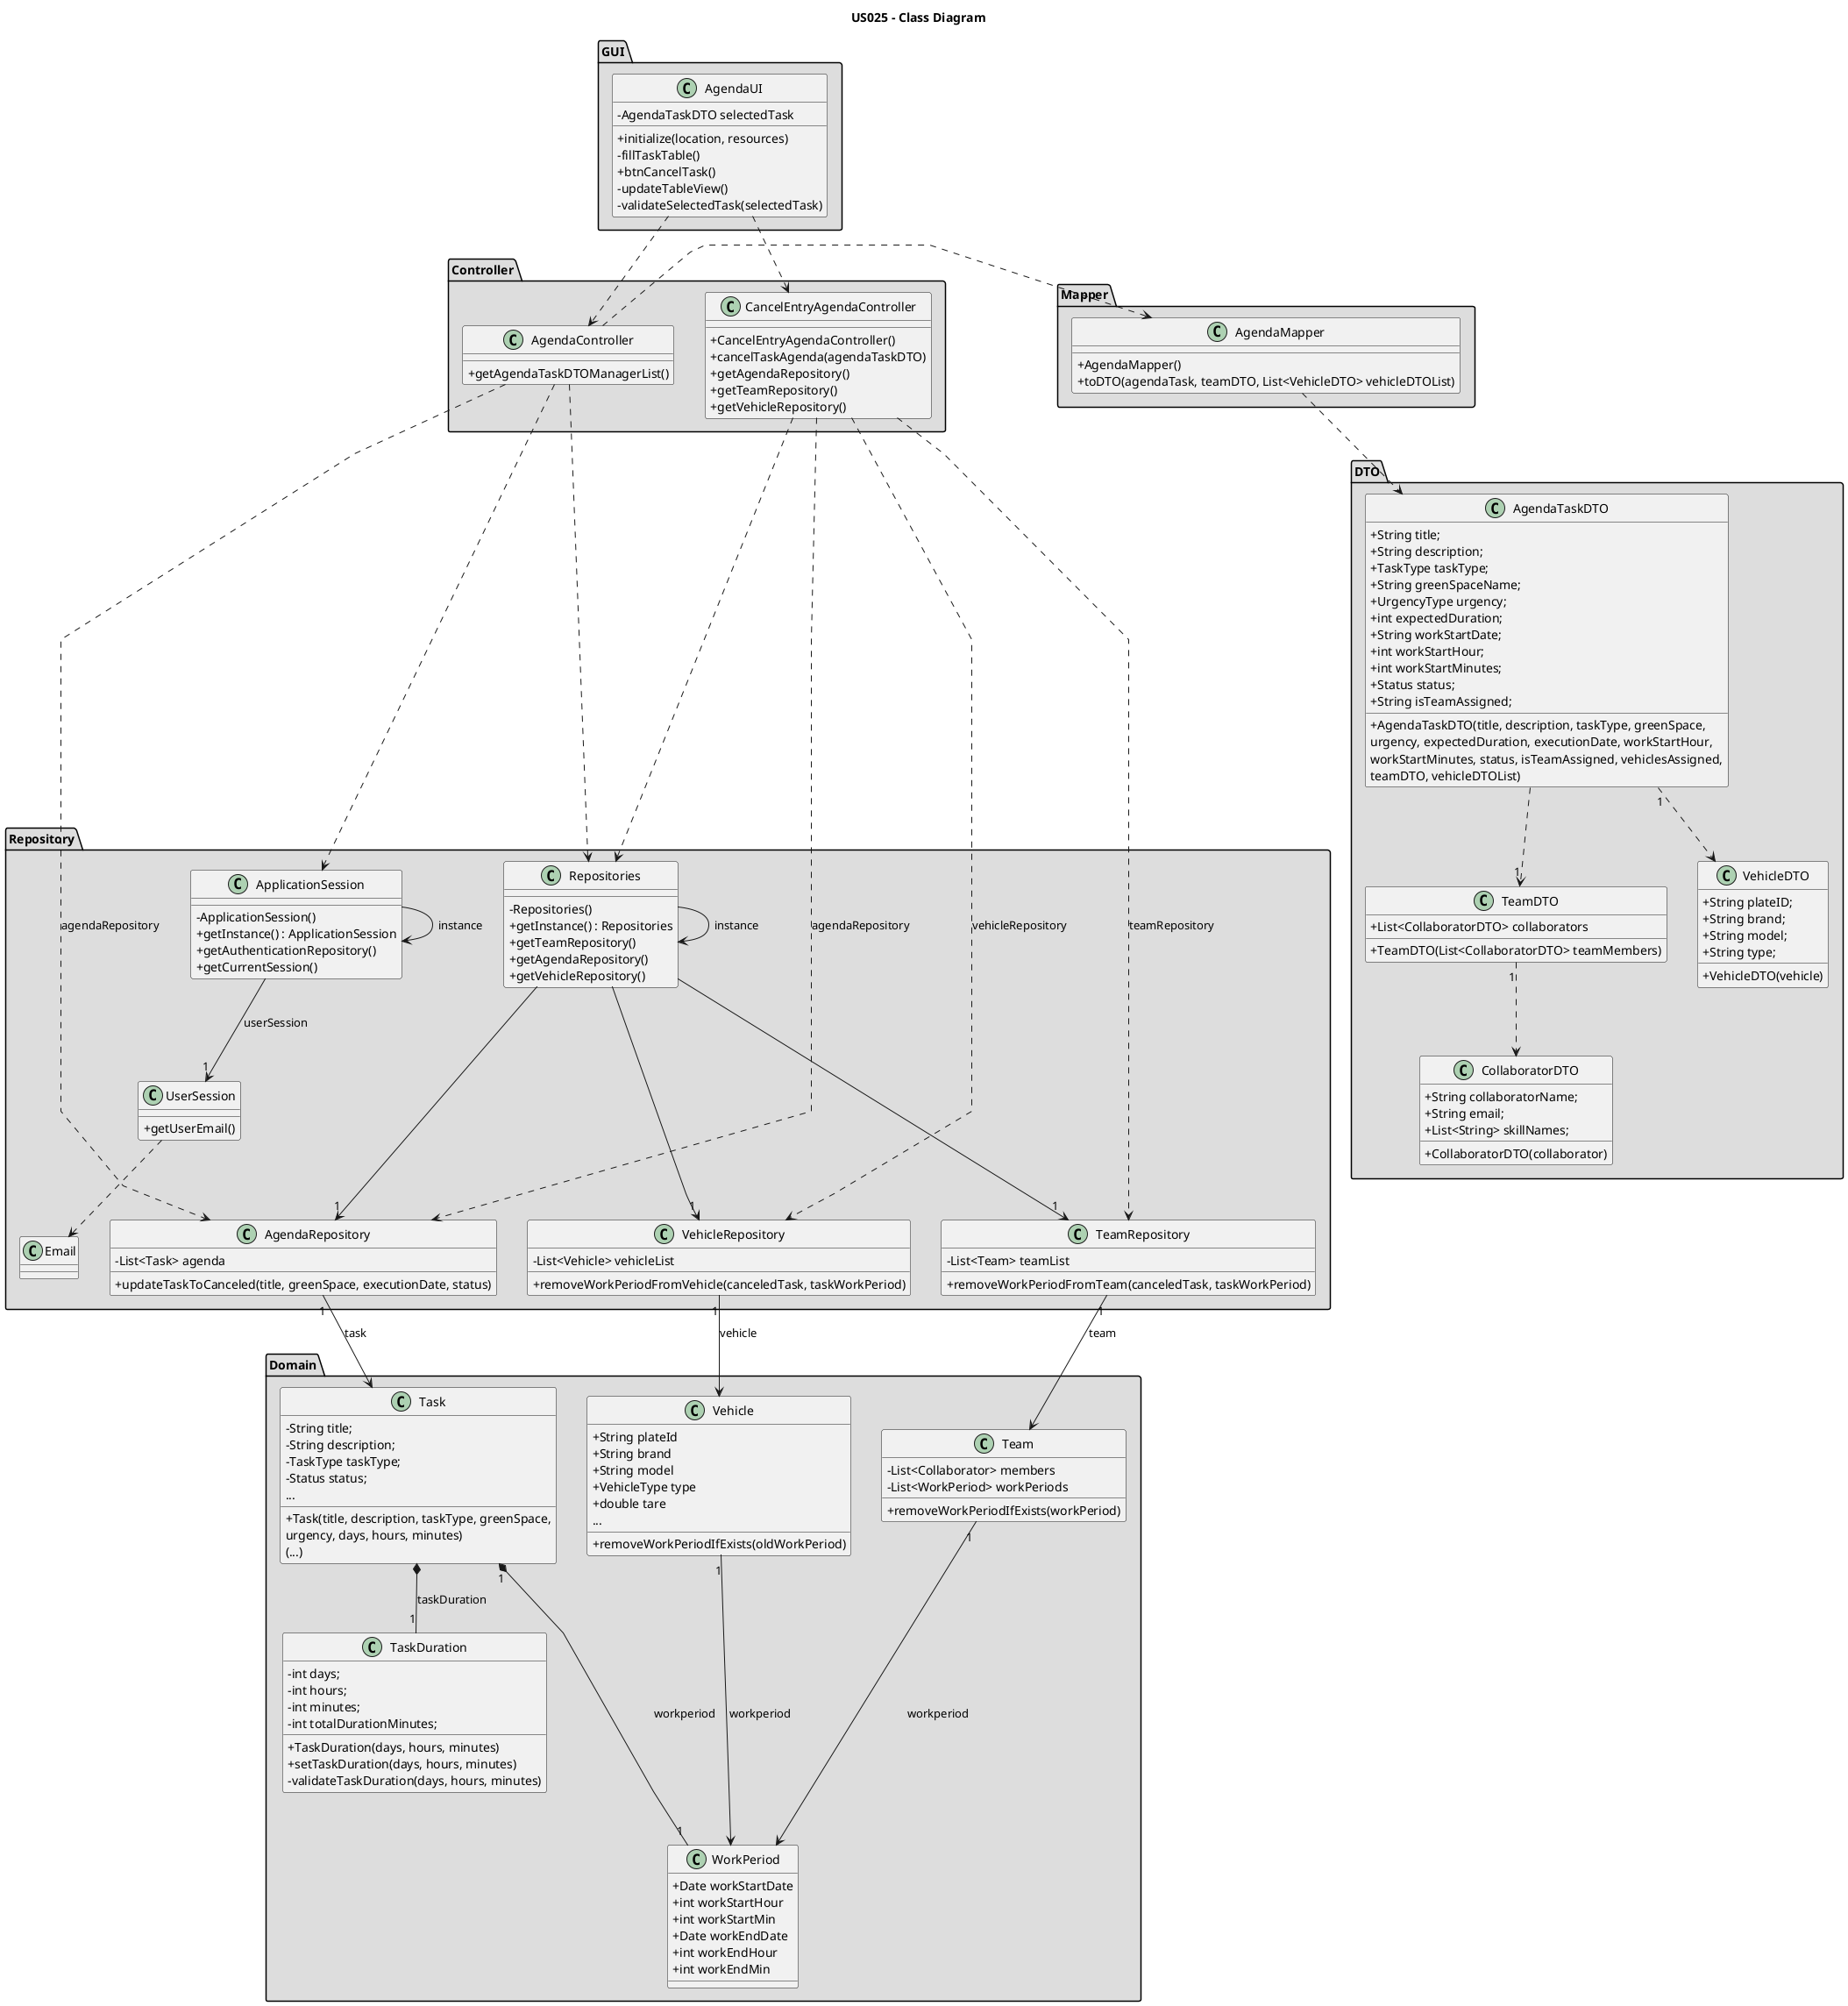 @startuml
'skinparam monochrome true
skinparam packageStyle rectangle
skinparam shadowing false
skinparam linetype polyline
'skinparam linetype orto

skinparam classAttributeIconSize 0
title US025 - Class Diagram

package GUI <<Folder>> #DDDDDD {

class AgendaUI {
    - AgendaTaskDTO selectedTask
    + initialize(location, resources)
    - fillTaskTable()
    + btnCancelTask()
    - updateTableView()
    - validateSelectedTask(selectedTask)
}
}

package Controller <<Folder>> #DDDDDD {
class CancelEntryAgendaController {
    + CancelEntryAgendaController()
    + cancelTaskAgenda(agendaTaskDTO)
    + getAgendaRepository()
    + getTeamRepository()
    + getVehicleRepository()
}

class AgendaController{
    + getAgendaTaskDTOManagerList()
}
}

'package Domain <<Folder>> #AAAAAA{
package Repository <<Folder>> #DDDDDD {
class TeamRepository{
    - List<Team> teamList

    + removeWorkPeriodFromTeam(canceledTask, taskWorkPeriod)
}

class VehicleRepository{
    - List<Vehicle> vehicleList

    + removeWorkPeriodFromVehicle(canceledTask, taskWorkPeriod)
}

class AgendaRepository{
    - List<Task> agenda

    + updateTaskToCanceled(title, greenSpace, executionDate, status)
}
class Repositories {
    - Repositories()
    + getInstance() : Repositories
    + getTeamRepository()
    + getAgendaRepository()
    + getVehicleRepository()
}

class ApplicationSession{
    - ApplicationSession()
    + getInstance() : ApplicationSession
    + getAuthenticationRepository()
    + getCurrentSession()

}

class UserSession{
    + getUserEmail()

}

class Email{

}

}


package Domain <<Folder>> #DDDDDD {
class Vehicle{
    + String plateId
    + String brand
    + String model
    + VehicleType type
    + double tare
    ...
    + removeWorkPeriodIfExists(oldWorkPeriod)
}


class Team {
    - List<Collaborator> members
    - List<WorkPeriod> workPeriods

    + removeWorkPeriodIfExists(workPeriod)
}

class Task {
    - String title;
    - String description;
    - TaskType taskType;
    - Status status;
    ...

    + Task(title, description, taskType, greenSpace,\nurgency, days, hours, minutes)
    (...)
}

class WorkPeriod{
    + Date workStartDate
    + int workStartHour
    + int workStartMin
    + Date workEndDate
    + int workEndHour
    + int workEndMin

}

class TaskDuration {
    - int days;
    - int hours;
    - int minutes;
    - int totalDurationMinutes;

    + TaskDuration(days, hours, minutes)
    + setTaskDuration(days, hours, minutes)
    - validateTaskDuration(days, hours, minutes)
}

'}
}


package Mapper <<Folder>> #DDDDDD {

class AgendaMapper{
    + AgendaMapper()
    + toDTO(agendaTask, teamDTO, List<VehicleDTO> vehicleDTOList)

}

}

package DTO <<Folder>> #DDDDDD {

class AgendaTaskDTO {
    + String title;
    + String description;
    + TaskType taskType;
    + String greenSpaceName;
    + UrgencyType urgency;
    + int expectedDuration;
    + String workStartDate;
    + int workStartHour;
    + int workStartMinutes;
    + Status status;
    + String isTeamAssigned;

    + AgendaTaskDTO(title, description, taskType, greenSpace,\nurgency, expectedDuration, executionDate, workStartHour,\nworkStartMinutes, status, isTeamAssigned, vehiclesAssigned,\nteamDTO, vehicleDTOList)

}

class CollaboratorDTO{
    + String collaboratorName;
    + String email;
    + List<String> skillNames;

    + CollaboratorDTO(collaborator)

    }

class TeamDTO{
    + List<CollaboratorDTO> collaborators
    + TeamDTO(List<CollaboratorDTO> teamMembers)
    }

class VehicleDTO{
    + String plateID;
    + String brand;
    + String model;
    + String type;

    +VehicleDTO(vehicle)

}

}




AgendaUI ..> AgendaController
AgendaUI ..> CancelEntryAgendaController
AgendaController ...> Repositories
CancelEntryAgendaController ..> Repositories
AgendaController .> ApplicationSession
ApplicationSession -> ApplicationSession : instance
ApplicationSession -down-> "1" UserSession : userSession
UserSession ..> Email
Repositories ---> "1" AgendaRepository
Repositories ---> "1" TeamRepository
Repositories ---> "1" VehicleRepository
AgendaRepository "1" -down-> Task : task
VehicleRepository "1" -down-> Vehicle : vehicle
Task *--"1" TaskDuration : taskDuration
TeamRepository "1" -> Team : team
AgendaController ..> AgendaRepository : agendaRepository
CancelEntryAgendaController .> AgendaRepository : agendaRepository
CancelEntryAgendaController ..> TeamRepository : teamRepository
CancelEntryAgendaController ..> VehicleRepository : vehicleRepository
Repositories -> Repositories : instance
AgendaController ..right...> AgendaMapper
AgendaMapper ..> AgendaTaskDTO
AgendaTaskDTO ..> "1"TeamDTO
TeamDTO "1" ..> CollaboratorDTO
AgendaTaskDTO "1" ..> VehicleDTO
Vehicle "1" -down--> WorkPeriod : workperiod
Team "1" -down--> WorkPeriod : workperiod
Task "1" *---"1" WorkPeriod : workperiod

@enduml